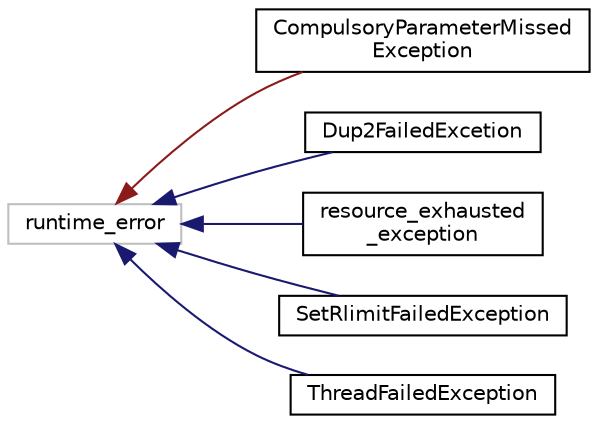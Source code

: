 digraph "类继承关系图"
{
 // LATEX_PDF_SIZE
  edge [fontname="Helvetica",fontsize="10",labelfontname="Helvetica",labelfontsize="10"];
  node [fontname="Helvetica",fontsize="10",shape=record];
  rankdir="LR";
  Node7 [label="runtime_error",height=0.2,width=0.4,color="grey75", fillcolor="white", style="filled",tooltip=" "];
  Node7 -> Node0 [dir="back",color="firebrick4",fontsize="10",style="solid",fontname="Helvetica"];
  Node0 [label="CompulsoryParameterMissed\lException",height=0.2,width=0.4,color="black", fillcolor="white", style="filled",URL="$class_compulsory_parameter_missed_exception.html",tooltip=" "];
  Node7 -> Node9 [dir="back",color="midnightblue",fontsize="10",style="solid",fontname="Helvetica"];
  Node9 [label="Dup2FailedExcetion",height=0.2,width=0.4,color="black", fillcolor="white", style="filled",URL="$class_dup2_failed_excetion.html",tooltip=" "];
  Node7 -> Node10 [dir="back",color="midnightblue",fontsize="10",style="solid",fontname="Helvetica"];
  Node10 [label="resource_exhausted\l_exception",height=0.2,width=0.4,color="black", fillcolor="white", style="filled",URL="$classresource__exhausted__exception.html",tooltip=" "];
  Node7 -> Node11 [dir="back",color="midnightblue",fontsize="10",style="solid",fontname="Helvetica"];
  Node11 [label="SetRlimitFailedException",height=0.2,width=0.4,color="black", fillcolor="white", style="filled",URL="$class_set_rlimit_failed_exception.html",tooltip=" "];
  Node7 -> Node12 [dir="back",color="midnightblue",fontsize="10",style="solid",fontname="Helvetica"];
  Node12 [label="ThreadFailedException",height=0.2,width=0.4,color="black", fillcolor="white", style="filled",URL="$class_thread_failed_exception.html",tooltip=" "];
}
